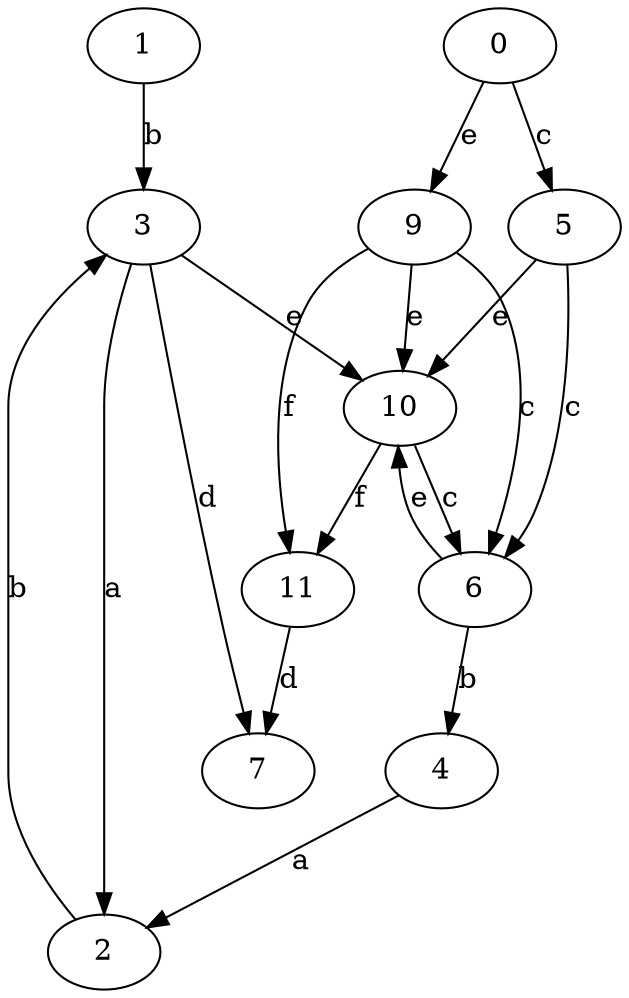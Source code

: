 strict digraph  {
1;
2;
3;
4;
5;
6;
7;
9;
10;
11;
0;
1 -> 3  [label=b];
2 -> 3  [label=b];
3 -> 2  [label=a];
3 -> 7  [label=d];
3 -> 10  [label=e];
4 -> 2  [label=a];
5 -> 6  [label=c];
5 -> 10  [label=e];
6 -> 4  [label=b];
6 -> 10  [label=e];
9 -> 6  [label=c];
9 -> 10  [label=e];
9 -> 11  [label=f];
10 -> 6  [label=c];
10 -> 11  [label=f];
11 -> 7  [label=d];
0 -> 5  [label=c];
0 -> 9  [label=e];
}
